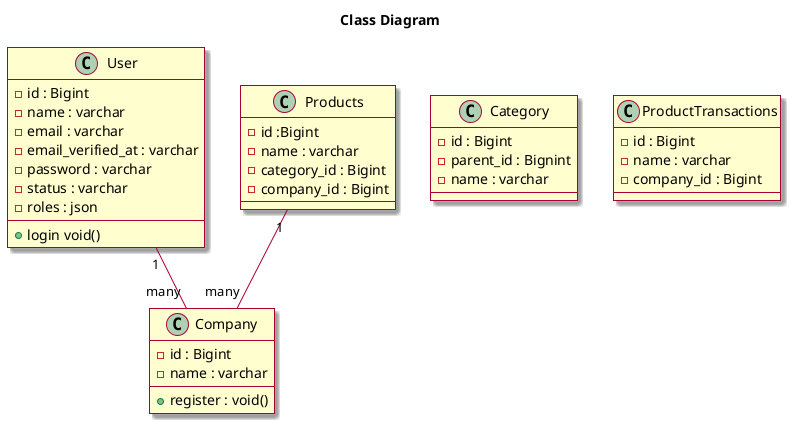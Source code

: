 @startuml

skin rose

title Class Diagram


class User {
  -id : Bigint
  -name : varchar
  -email : varchar
  -email_verified_at : varchar
  -password : varchar
  -status : varchar
  -roles : json
  +login void()
}
class Company {
  -id : Bigint
  -name : varchar
  +register : void()
}

class Category {
  -id : Bigint
  -parent_id : Bignint
  -name : varchar

}

class Products {
  -id :Bigint
  -name : varchar
  -category_id : Bigint
  -company_id : Bigint
}

class ProductTransactions{
  -id : Bigint
  -name : varchar
  -company_id : Bigint
}


User "1" -- "many" Company
Products "1" -- "many" Company

@enduml